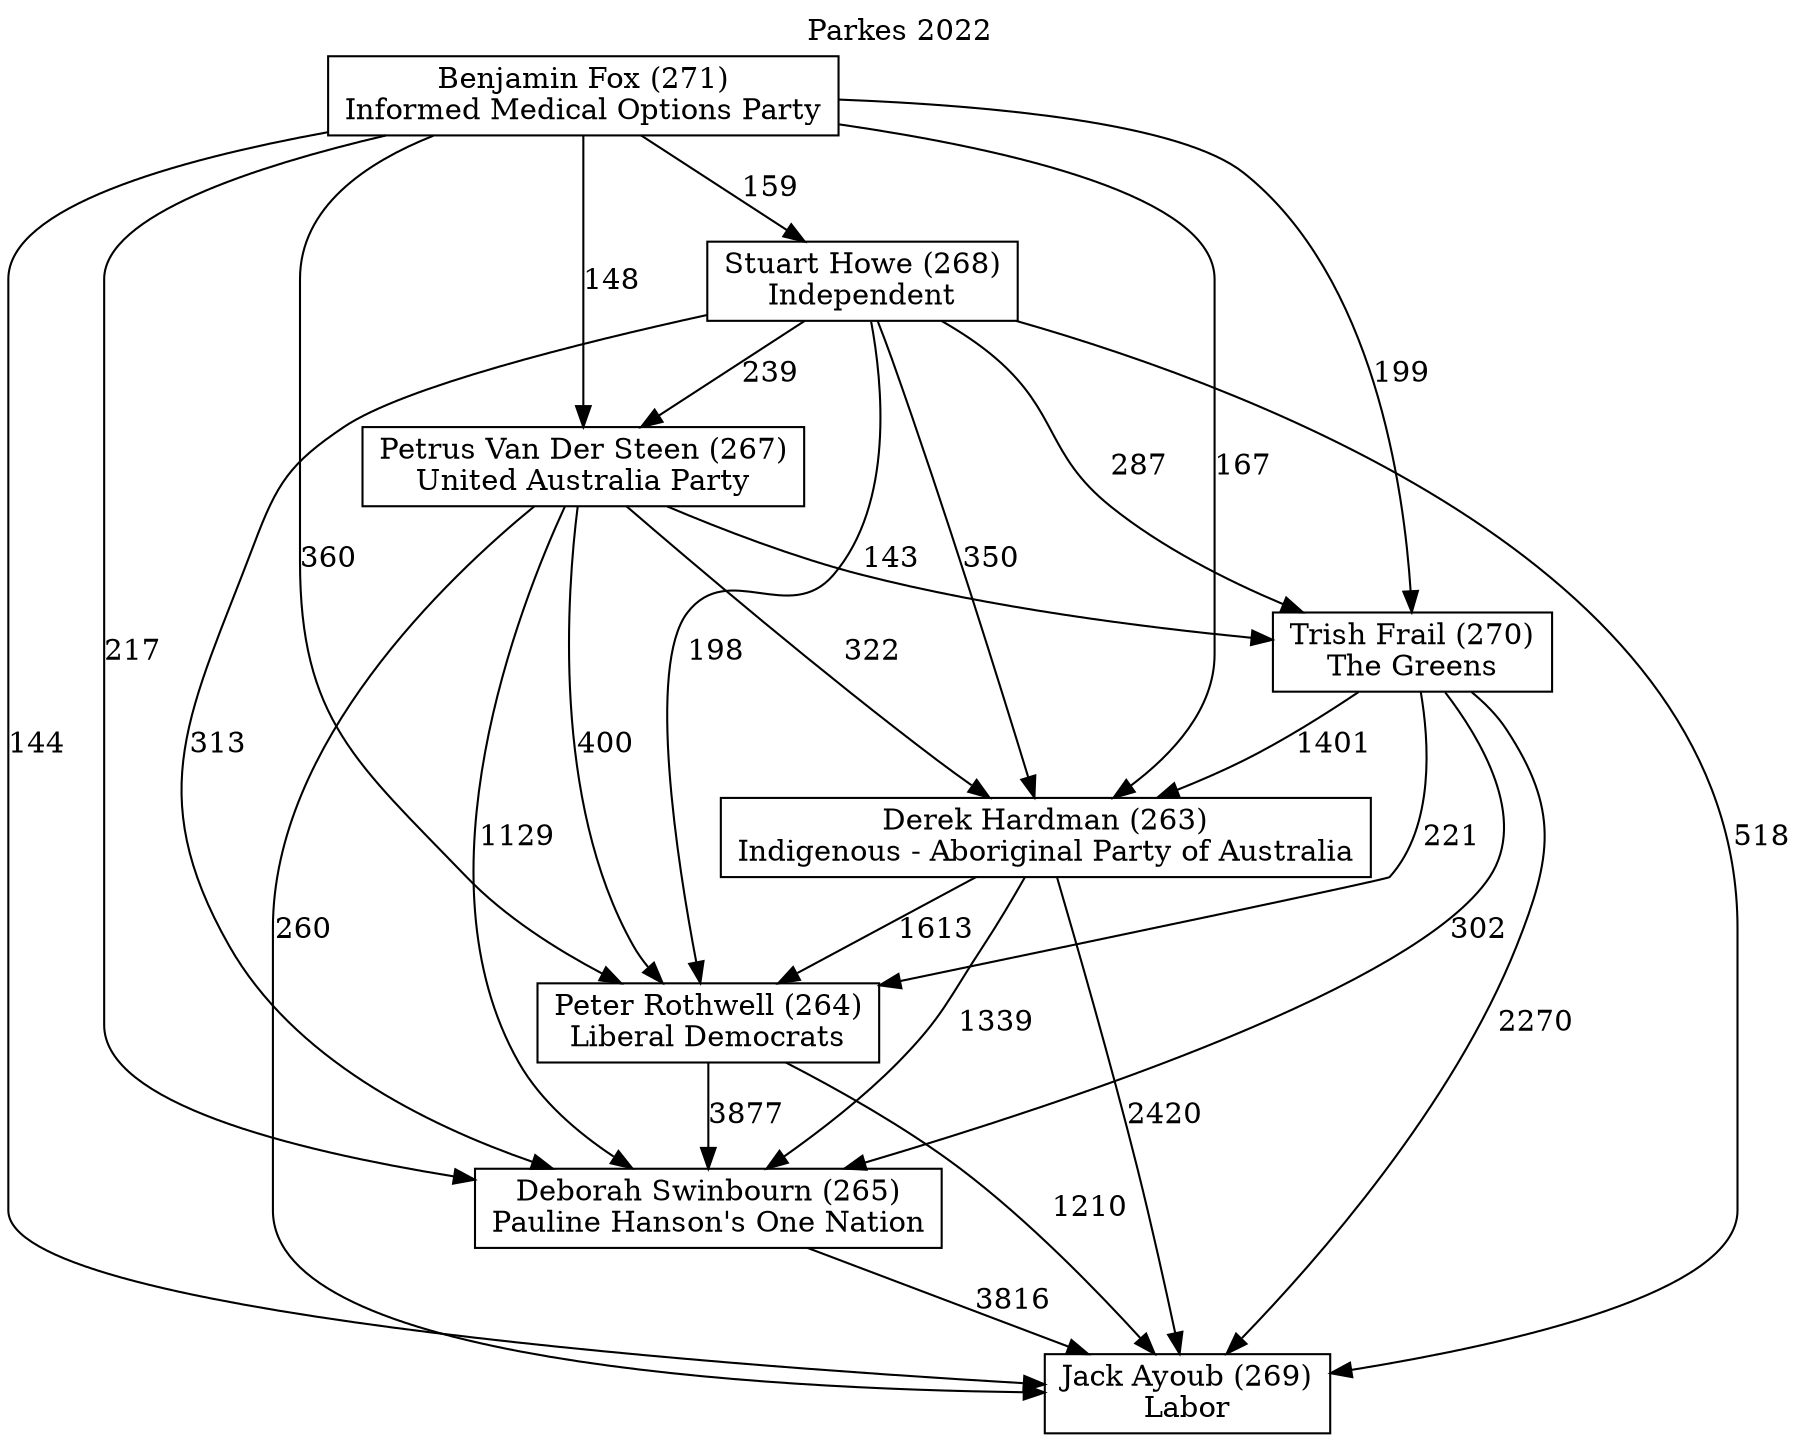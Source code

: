// House preference flow
digraph "Jack Ayoub (269)_Parkes_2022" {
	graph [label="Parkes 2022" labelloc=t mclimit=10]
	node [shape=box]
	"Benjamin Fox (271)" [label="Benjamin Fox (271)
Informed Medical Options Party"]
	"Deborah Swinbourn (265)" [label="Deborah Swinbourn (265)
Pauline Hanson's One Nation"]
	"Derek Hardman (263)" [label="Derek Hardman (263)
Indigenous - Aboriginal Party of Australia"]
	"Jack Ayoub (269)" [label="Jack Ayoub (269)
Labor"]
	"Peter Rothwell (264)" [label="Peter Rothwell (264)
Liberal Democrats"]
	"Petrus Van Der Steen (267)" [label="Petrus Van Der Steen (267)
United Australia Party"]
	"Stuart Howe (268)" [label="Stuart Howe (268)
Independent"]
	"Trish Frail (270)" [label="Trish Frail (270)
The Greens"]
	"Benjamin Fox (271)" -> "Deborah Swinbourn (265)" [label=217]
	"Benjamin Fox (271)" -> "Derek Hardman (263)" [label=167]
	"Benjamin Fox (271)" -> "Jack Ayoub (269)" [label=144]
	"Benjamin Fox (271)" -> "Peter Rothwell (264)" [label=360]
	"Benjamin Fox (271)" -> "Petrus Van Der Steen (267)" [label=148]
	"Benjamin Fox (271)" -> "Stuart Howe (268)" [label=159]
	"Benjamin Fox (271)" -> "Trish Frail (270)" [label=199]
	"Deborah Swinbourn (265)" -> "Jack Ayoub (269)" [label=3816]
	"Derek Hardman (263)" -> "Deborah Swinbourn (265)" [label=1339]
	"Derek Hardman (263)" -> "Jack Ayoub (269)" [label=2420]
	"Derek Hardman (263)" -> "Peter Rothwell (264)" [label=1613]
	"Peter Rothwell (264)" -> "Deborah Swinbourn (265)" [label=3877]
	"Peter Rothwell (264)" -> "Jack Ayoub (269)" [label=1210]
	"Petrus Van Der Steen (267)" -> "Deborah Swinbourn (265)" [label=1129]
	"Petrus Van Der Steen (267)" -> "Derek Hardman (263)" [label=322]
	"Petrus Van Der Steen (267)" -> "Jack Ayoub (269)" [label=260]
	"Petrus Van Der Steen (267)" -> "Peter Rothwell (264)" [label=400]
	"Petrus Van Der Steen (267)" -> "Trish Frail (270)" [label=143]
	"Stuart Howe (268)" -> "Deborah Swinbourn (265)" [label=313]
	"Stuart Howe (268)" -> "Derek Hardman (263)" [label=350]
	"Stuart Howe (268)" -> "Jack Ayoub (269)" [label=518]
	"Stuart Howe (268)" -> "Peter Rothwell (264)" [label=198]
	"Stuart Howe (268)" -> "Petrus Van Der Steen (267)" [label=239]
	"Stuart Howe (268)" -> "Trish Frail (270)" [label=287]
	"Trish Frail (270)" -> "Deborah Swinbourn (265)" [label=302]
	"Trish Frail (270)" -> "Derek Hardman (263)" [label=1401]
	"Trish Frail (270)" -> "Jack Ayoub (269)" [label=2270]
	"Trish Frail (270)" -> "Peter Rothwell (264)" [label=221]
}
